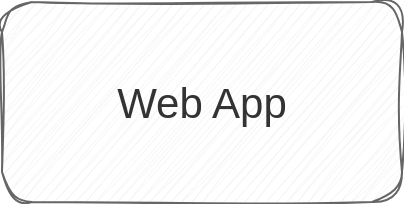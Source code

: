 <mxfile version="26.0.16">
  <diagram name="Page-1" id="ijG_BgC3t4vdo7ootLcb">
    <mxGraphModel dx="1671" dy="879" grid="1" gridSize="10" guides="0" tooltips="1" connect="1" arrows="1" fold="1" page="1" pageScale="1" pageWidth="2000" pageHeight="800" math="0" shadow="0">
      <root>
        <mxCell id="0" />
        <mxCell id="1" parent="0" />
        <mxCell id="NnvlzP4zUqjAs9mgB_Xr-4" value="" style="group" vertex="1" connectable="0" parent="1">
          <mxGeometry x="40" y="350" width="200" height="100" as="geometry" />
        </mxCell>
        <mxCell id="NnvlzP4zUqjAs9mgB_Xr-1" value="Web App" style="rounded=1;whiteSpace=wrap;html=1;sketch=1;curveFitting=1;jiggle=2;glass=0;shadow=0;fillColor=#f5f5f5;strokeColor=#666666;fontSize=21;fontColor=#333333;" vertex="1" parent="NnvlzP4zUqjAs9mgB_Xr-4">
          <mxGeometry width="200" height="100" as="geometry" />
        </mxCell>
        <mxCell id="NnvlzP4zUqjAs9mgB_Xr-2" value="" style="shape=image;verticalLabelPosition=bottom;labelBackgroundColor=default;verticalAlign=top;aspect=fixed;imageAspect=0;image=https://static-00.iconduck.com/assets.00/next-js-icon-2048x2048-5dqjgeku.png;" vertex="1" parent="NnvlzP4zUqjAs9mgB_Xr-4">
          <mxGeometry x="150" y="50" width="40" height="40" as="geometry" />
        </mxCell>
      </root>
    </mxGraphModel>
  </diagram>
</mxfile>

